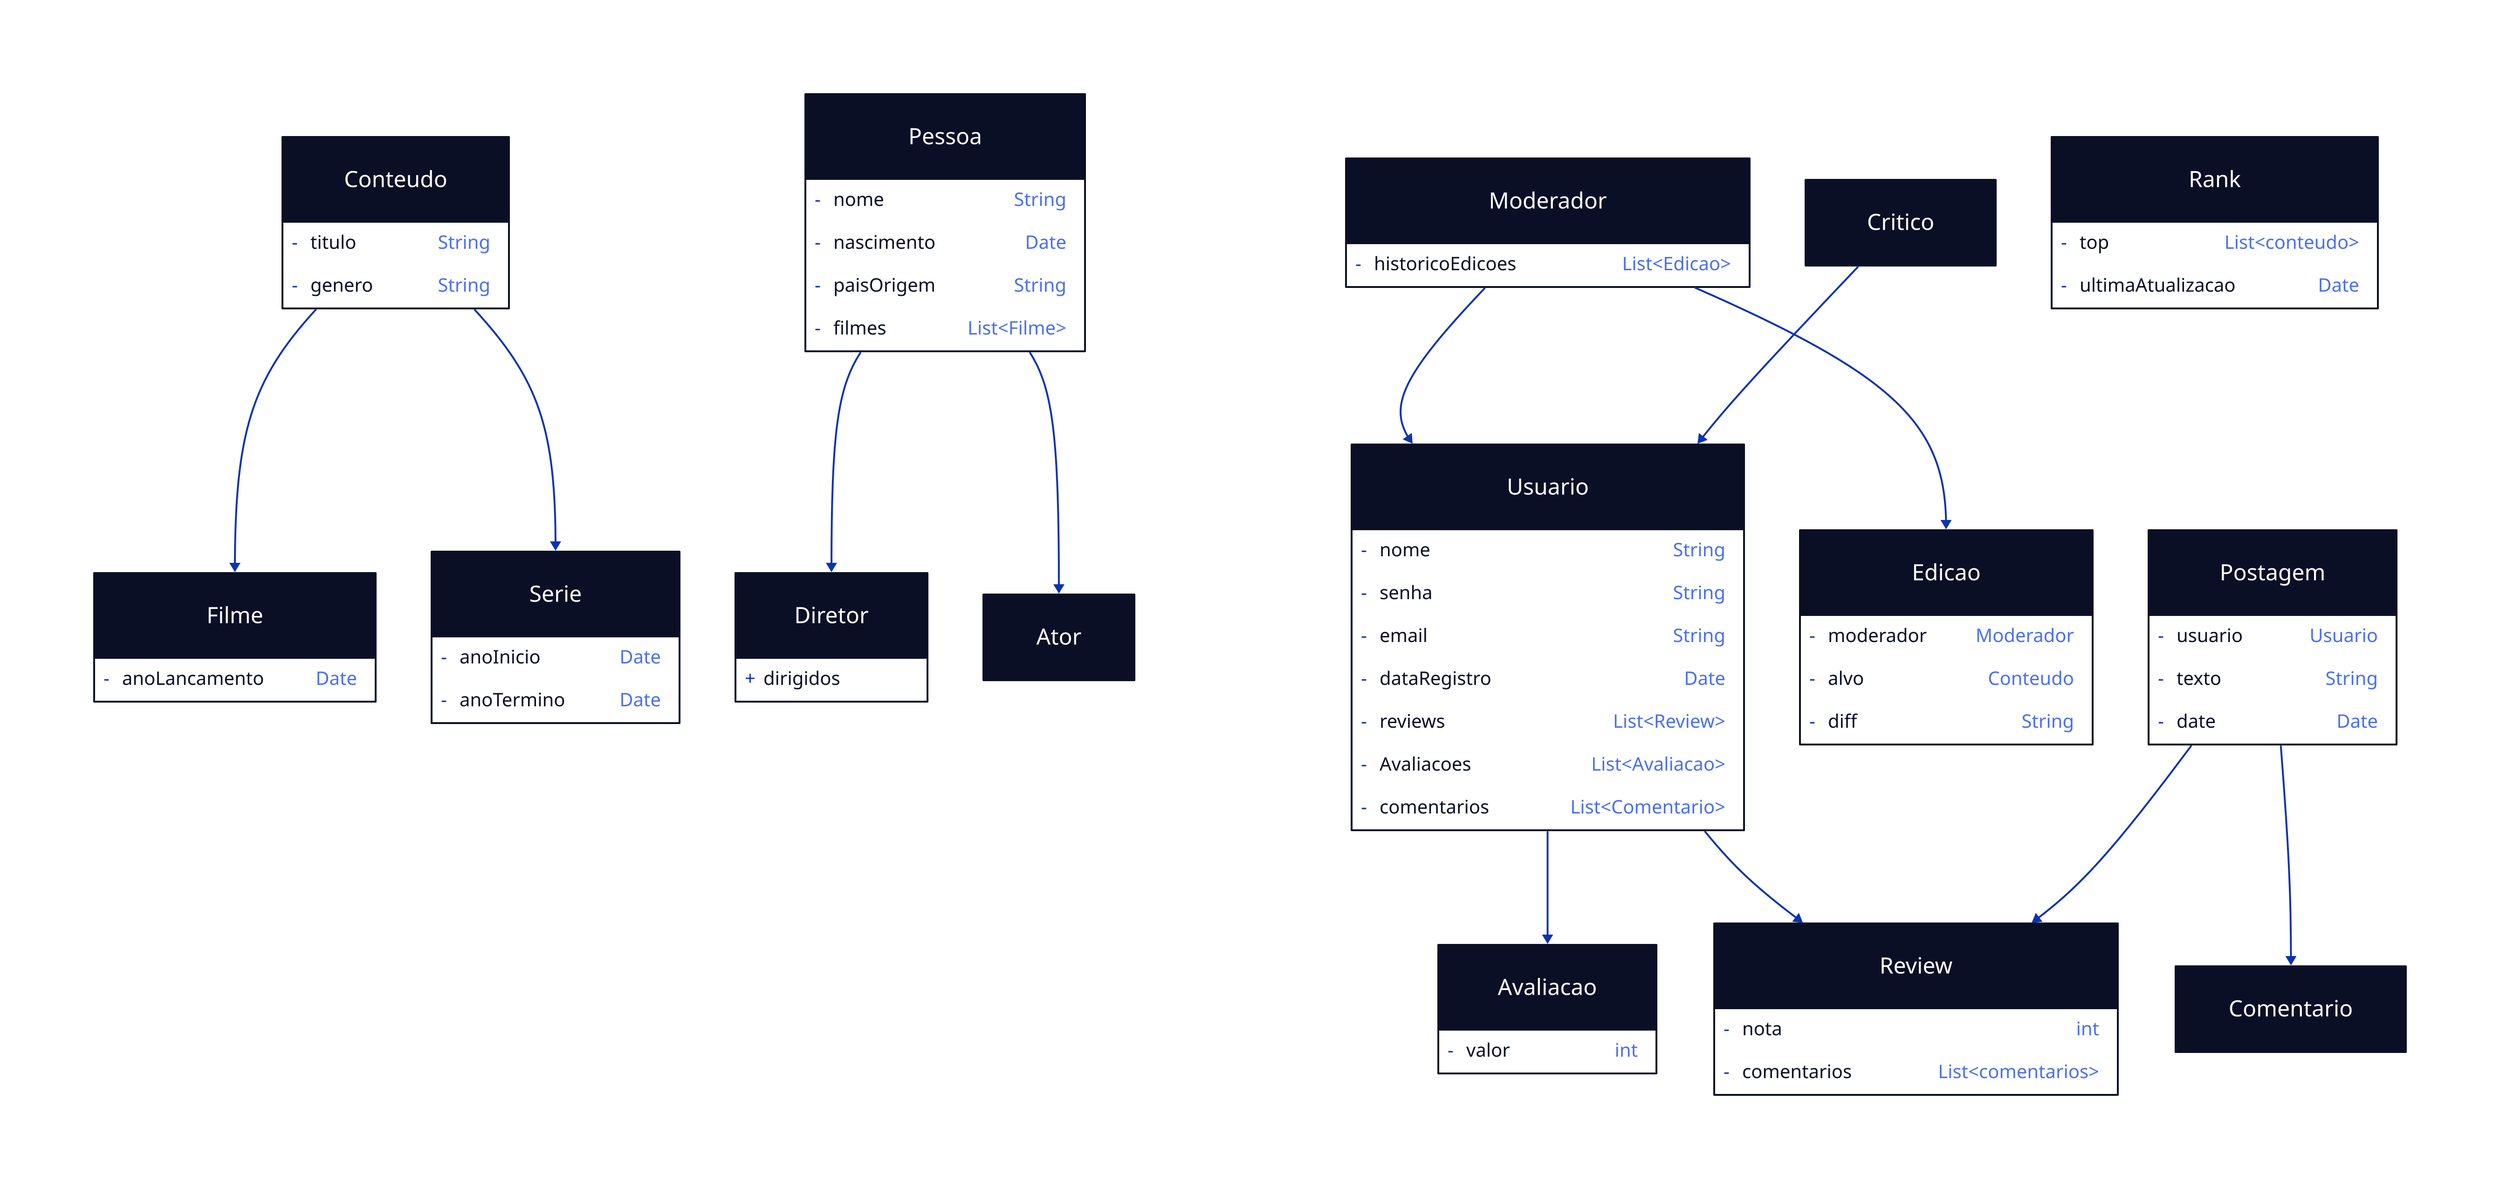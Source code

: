 Filme {
    shape: class
    -anoLancamento: Date
}

Serie {
    shape: class
    -anoInicio: Date
    -anoTermino: Date
}

Conteudo {
    shape: class
    -titulo: String
    -genero: String
}

Conteudo -> Filme
Conteudo -> Serie  

Pessoa {
    shape: class
    -nome: String
    -nascimento: Date
    -paisOrigem: String
    -filmes: List<Filme>
}

Diretor {
    shape: class
    dirigidos
}

Ator {
    shape: class
}

Pessoa -> Ator 
Pessoa -> Diretor 


Usuario {
    shape: class
    -nome: String
    -senha: String
    -email: String
    -dataRegistro: Date
    -reviews: List<Review>
    -Avaliacoes: List<Avaliacao>
    -comentarios: List<Comentario>
}

Usuario -> Avaliacao
Usuario -> Review

Avaliacao {
    shape: class
    -valor: int
}

Moderador {
    shape: class
    -historicoEdicoes: List<Edicao>
}

Critico {
    shape: class
}

Edicao {
    shape: class
    -moderador: Moderador
    -alvo: Conteudo
    -diff: String
}

Postagem {
    shape: class
    -usuario: Usuario
    -texto: String
    -date: Date
}

Review {
    shape: class
    -nota: int
    -comentarios: List<comentarios>
}

Comentario {
    shape: class
}

Postagem -> Review
Postagem -> Comentario

Moderador -> Usuario
Critico -> Usuario

Moderador -> Edicao

Rank {
    shape: class
    -top: List<conteudo>
    -ultimaAtualizacao: Date
}